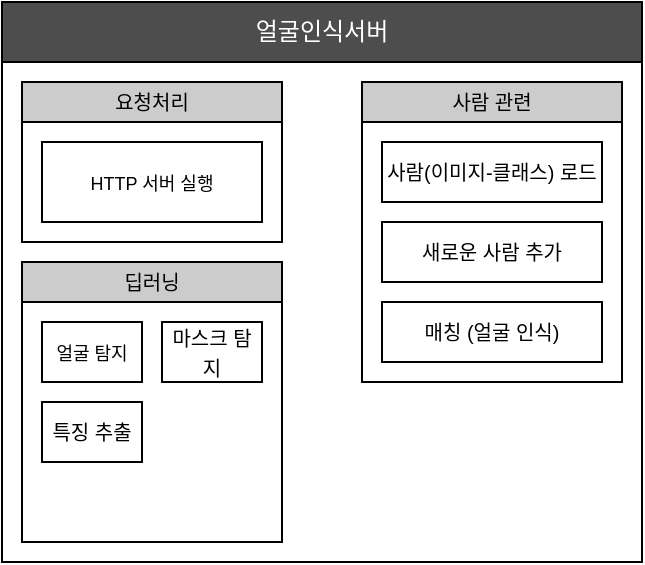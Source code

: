 <mxfile version="14.2.4" type="embed">
    <diagram id="vje7AxYYyvEuuN2fkTnm" name="Page-1">
        <mxGraphModel dx="623" dy="572" grid="1" gridSize="10" guides="1" tooltips="1" connect="1" arrows="1" fold="1" page="1" pageScale="1" pageWidth="827" pageHeight="1169" math="0" shadow="0">
            <root>
                <mxCell id="0"/>
                <mxCell id="1" parent="0"/>
                <mxCell id="3" value="" style="rounded=0;whiteSpace=wrap;html=1;fillColor=#FFFFFF;strokeColor=#000000;" vertex="1" parent="1">
                    <mxGeometry x="40" y="40" width="320" height="280" as="geometry"/>
                </mxCell>
                <mxCell id="4" value="&lt;font&gt;얼굴인식서버&lt;/font&gt;" style="rounded=0;whiteSpace=wrap;html=1;strokeColor=#000000;fillColor=#4D4D4D;fontColor=#FFFFFF;" vertex="1" parent="1">
                    <mxGeometry x="40" y="40" width="320" height="30" as="geometry"/>
                </mxCell>
                <mxCell id="5" value="" style="rounded=0;whiteSpace=wrap;html=1;strokeColor=#000000;fillColor=#FFFFFF;" vertex="1" parent="1">
                    <mxGeometry x="50" y="80" width="130" height="80" as="geometry"/>
                </mxCell>
                <mxCell id="6" value="&lt;font color=&quot;#000000&quot; style=&quot;font-size: 10px&quot;&gt;요청처리&lt;/font&gt;" style="rounded=0;whiteSpace=wrap;html=1;strokeColor=#000000;fillColor=#CCCCCC;" vertex="1" parent="1">
                    <mxGeometry x="50" y="80" width="130" height="20" as="geometry"/>
                </mxCell>
                <mxCell id="7" value="&lt;font style=&quot;font-size: 9px ; line-height: 100%&quot; color=&quot;#000000&quot;&gt;HTTP 서버 실행&lt;/font&gt;" style="rounded=0;whiteSpace=wrap;html=1;strokeColor=#000000;fillColor=#FFFFFF;" vertex="1" parent="1">
                    <mxGeometry x="60" y="110" width="110" height="40" as="geometry"/>
                </mxCell>
                <mxCell id="8" value="" style="rounded=0;whiteSpace=wrap;html=1;strokeColor=#000000;fillColor=#FFFFFF;" vertex="1" parent="1">
                    <mxGeometry x="50" y="170" width="130" height="140" as="geometry"/>
                </mxCell>
                <mxCell id="9" value="&lt;font color=&quot;#000000&quot;&gt;&lt;span style=&quot;font-size: 10px&quot;&gt;딥러닝&lt;/span&gt;&lt;/font&gt;" style="rounded=0;whiteSpace=wrap;html=1;strokeColor=#000000;fillColor=#CCCCCC;" vertex="1" parent="1">
                    <mxGeometry x="50" y="170" width="130" height="20" as="geometry"/>
                </mxCell>
                <mxCell id="10" value="&lt;font style=&quot;font-size: 9px ; line-height: 100%&quot; color=&quot;#000000&quot;&gt;얼굴 탐지&lt;/font&gt;" style="rounded=0;whiteSpace=wrap;html=1;strokeColor=#000000;fillColor=#FFFFFF;" vertex="1" parent="1">
                    <mxGeometry x="60" y="200" width="50" height="30" as="geometry"/>
                </mxCell>
                <mxCell id="11" value="&lt;font color=&quot;#000000&quot; size=&quot;1&quot;&gt;마스크 탐지&lt;/font&gt;" style="rounded=0;whiteSpace=wrap;html=1;strokeColor=#000000;fillColor=#FFFFFF;" vertex="1" parent="1">
                    <mxGeometry x="120" y="200" width="50" height="30" as="geometry"/>
                </mxCell>
                <mxCell id="12" value="&lt;font color=&quot;#000000&quot; size=&quot;1&quot;&gt;특징 추출&lt;/font&gt;" style="rounded=0;whiteSpace=wrap;html=1;strokeColor=#000000;fillColor=#FFFFFF;" vertex="1" parent="1">
                    <mxGeometry x="60" y="240" width="50" height="30" as="geometry"/>
                </mxCell>
                <mxCell id="13" value="" style="rounded=0;whiteSpace=wrap;html=1;strokeColor=#000000;fillColor=#FFFFFF;" vertex="1" parent="1">
                    <mxGeometry x="220" y="80" width="130" height="150" as="geometry"/>
                </mxCell>
                <mxCell id="14" value="&lt;font color=&quot;#000000&quot;&gt;&lt;span style=&quot;font-size: 10px&quot;&gt;사람 관련&lt;/span&gt;&lt;/font&gt;" style="rounded=0;whiteSpace=wrap;html=1;strokeColor=#000000;fillColor=#CCCCCC;" vertex="1" parent="1">
                    <mxGeometry x="220" y="80" width="130" height="20" as="geometry"/>
                </mxCell>
                <mxCell id="15" value="&lt;font color=&quot;#000000&quot; size=&quot;1&quot;&gt;사람(이미지-클래스) 로드&lt;/font&gt;" style="rounded=0;whiteSpace=wrap;html=1;strokeColor=#000000;fillColor=#FFFFFF;" vertex="1" parent="1">
                    <mxGeometry x="230" y="110" width="110" height="30" as="geometry"/>
                </mxCell>
                <mxCell id="16" value="&lt;font color=&quot;#000000&quot; size=&quot;1&quot;&gt;새로운 사람 추가&lt;/font&gt;" style="rounded=0;whiteSpace=wrap;html=1;strokeColor=#000000;fillColor=#FFFFFF;" vertex="1" parent="1">
                    <mxGeometry x="230" y="150" width="110" height="30" as="geometry"/>
                </mxCell>
                <mxCell id="17" value="&lt;font color=&quot;#000000&quot; size=&quot;1&quot;&gt;매칭 (얼굴 인식)&lt;/font&gt;" style="rounded=0;whiteSpace=wrap;html=1;strokeColor=#000000;fillColor=#FFFFFF;" vertex="1" parent="1">
                    <mxGeometry x="230" y="190" width="110" height="30" as="geometry"/>
                </mxCell>
            </root>
        </mxGraphModel>
    </diagram>
</mxfile>